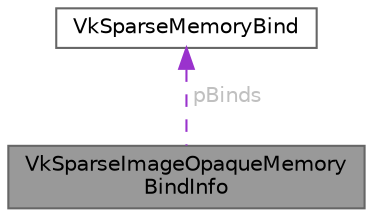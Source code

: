 digraph "VkSparseImageOpaqueMemoryBindInfo"
{
 // LATEX_PDF_SIZE
  bgcolor="transparent";
  edge [fontname=Helvetica,fontsize=10,labelfontname=Helvetica,labelfontsize=10];
  node [fontname=Helvetica,fontsize=10,shape=box,height=0.2,width=0.4];
  Node1 [id="Node000001",label="VkSparseImageOpaqueMemory\lBindInfo",height=0.2,width=0.4,color="gray40", fillcolor="grey60", style="filled", fontcolor="black",tooltip=" "];
  Node2 -> Node1 [id="edge2_Node000001_Node000002",dir="back",color="darkorchid3",style="dashed",tooltip=" ",label=" pBinds",fontcolor="grey" ];
  Node2 [id="Node000002",label="VkSparseMemoryBind",height=0.2,width=0.4,color="gray40", fillcolor="white", style="filled",URL="$structVkSparseMemoryBind.html",tooltip=" "];
}
